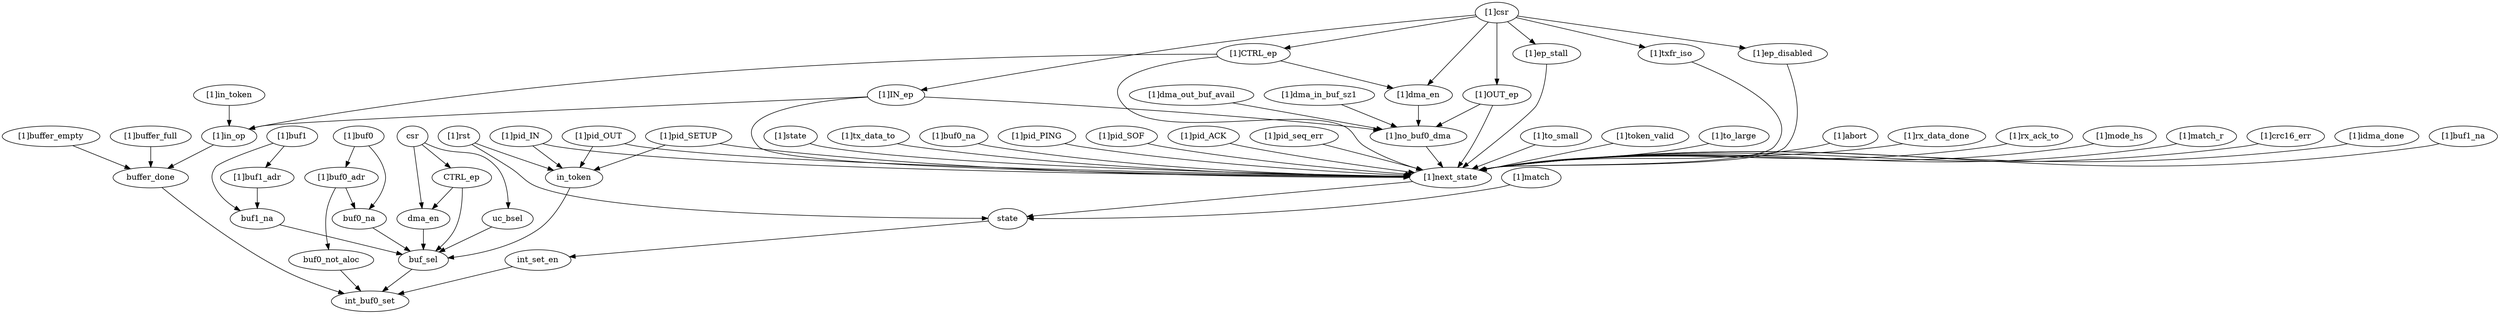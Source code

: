 strict digraph "" {
	"[1]in_token"	 [complexity=13,
		importance=0.0319822783717,
		rank=0.00246017525936];
	"[1]in_op"	 [complexity=9,
		importance=0.0260241080366,
		rank=0.00289156755962];
	"[1]in_token" -> "[1]in_op";
	dma_en	 [complexity=12,
		importance=0.0230162577378,
		rank=0.00191802147815];
	buf_sel	 [complexity=5,
		importance=0.0181658538231,
		rank=0.00363317076462];
	dma_en -> buf_sel;
	int_buf0_set	 [complexity=0,
		importance=0.0101216601671,
		rank=0.0];
	buf_sel -> int_buf0_set;
	"[1]rst"	 [complexity=13,
		importance=0.0771297370307,
		rank=0.00593305669467];
	in_token	 [complexity=12,
		importance=0.0241240241582,
		rank=0.00201033534652];
	"[1]rst" -> in_token;
	state	 [complexity=6,
		importance=0.0933148951488,
		rank=0.0155524825248];
	"[1]rst" -> state;
	"[1]dma_in_buf_sz1"	 [complexity=23,
		importance=0.577626585566,
		rank=0.0251141993724];
	"[1]no_buf0_dma"	 [complexity=17,
		importance=0.57286892101,
		rank=0.0336981718241];
	"[1]dma_in_buf_sz1" -> "[1]no_buf0_dma";
	"[1]to_small"	 [complexity=10,
		importance=0.570012129824,
		rank=0.0570012129824];
	"[1]next_state"	 [complexity=8,
		importance=0.140576810505,
		rank=0.0175721013131];
	"[1]to_small" -> "[1]next_state";
	int_set_en	 [complexity=5,
		importance=0.0158442947585,
		rank=0.0031688589517];
	int_set_en -> int_buf0_set;
	"[1]pid_IN"	 [complexity=13,
		importance=0.0530057128725,
		rank=0.00407736252865];
	"[1]pid_IN" -> in_token;
	"[1]pid_IN" -> "[1]next_state";
	"[1]dma_en"	 [complexity=23,
		importance=0.577719324925,
		rank=0.0251182315185];
	"[1]dma_en" -> "[1]no_buf0_dma";
	"[1]ep_disabled"	 [complexity=11,
		importance=0.707664159341,
		rank=0.0643331053946];
	"[1]ep_disabled" -> "[1]next_state";
	"[1]token_valid"	 [complexity=10,
		importance=0.145334475061,
		rank=0.0145334475061];
	"[1]token_valid" -> "[1]next_state";
	"[1]csr"	 [complexity=25,
		importance=0.582406692381,
		rank=0.0232962676953];
	"[1]csr" -> "[1]dma_en";
	"[1]csr" -> "[1]ep_disabled";
	"[1]CTRL_ep"	 [complexity=26,
		importance=0.58249943174,
		rank=0.0224038242977];
	"[1]csr" -> "[1]CTRL_ep";
	"[1]OUT_ep"	 [complexity=23,
		importance=0.577649027825,
		rank=0.0251151751228];
	"[1]csr" -> "[1]OUT_ep";
	"[1]ep_stall"	 [complexity=9,
		importance=0.707664159341,
		rank=0.0786293510379];
	"[1]csr" -> "[1]ep_stall";
	"[1]IN_ep"	 [complexity=23,
		importance=0.577649027825,
		rank=0.0251151751228];
	"[1]csr" -> "[1]IN_ep";
	"[1]txfr_iso"	 [complexity=10,
		importance=0.567087348836,
		rank=0.0567087348836];
	"[1]csr" -> "[1]txfr_iso";
	"[1]buffer_full"	 [complexity=9,
		importance=0.0259813413541,
		rank=0.00288681570601];
	buffer_done	 [complexity=5,
		importance=0.0194077977303,
		rank=0.00388155954606];
	"[1]buffer_full" -> buffer_done;
	"[1]to_large"	 [complexity=10,
		importance=0.570012129824,
		rank=0.0570012129824];
	"[1]to_large" -> "[1]next_state";
	"[1]buf1"	 [complexity=18,
		importance=0.0349498956799,
		rank=0.00194166087111];
	buf1_na	 [complexity=12,
		importance=0.0246416067327,
		rank=0.00205346722773];
	"[1]buf1" -> buf1_na;
	"[1]buf1_adr"	 [complexity=15,
		importance=0.0301922311239,
		rank=0.00201281540826];
	"[1]buf1" -> "[1]buf1_adr";
	in_token -> buf_sel;
	"[1]CTRL_ep" -> "[1]dma_en";
	"[1]CTRL_ep" -> "[1]in_op";
	"[1]CTRL_ep" -> "[1]next_state";
	"[1]abort"	 [complexity=13,
		importance=1.41596802092,
		rank=0.108920616994];
	"[1]abort" -> "[1]next_state";
	buf1_na -> buf_sel;
	"[1]pid_OUT"	 [complexity=14,
		importance=0.0288816887142,
		rank=0.0020629777653];
	"[1]pid_OUT" -> in_token;
	"[1]pid_OUT" -> "[1]next_state";
	"[1]OUT_ep" -> "[1]next_state";
	"[1]OUT_ep" -> "[1]no_buf0_dma";
	"[1]ep_stall" -> "[1]next_state";
	buf0_not_aloc	 [complexity=5,
		importance=0.0154344018342,
		rank=0.00308688036683];
	buf0_not_aloc -> int_buf0_set;
	state -> int_set_en;
	"[1]buffer_empty"	 [complexity=9,
		importance=0.0257640594109,
		rank=0.00286267326788];
	"[1]buffer_empty" -> buffer_done;
	"[1]match"	 [complexity=7,
		importance=0.191387454854,
		rank=0.0273410649791];
	"[1]match" -> state;
	"[1]rx_data_done"	 [complexity=9,
		importance=0.285911285566,
		rank=0.0317679206185];
	"[1]rx_data_done" -> "[1]next_state";
	"[1]buf0"	 [complexity=10,
		importance=0.0257426907813,
		rank=0.00257426907813];
	"[1]buf0_adr"	 [complexity=7,
		importance=0.0209850262253,
		rank=0.00299786088933];
	"[1]buf0" -> "[1]buf0_adr";
	buf0_na	 [complexity=12,
		importance=0.0242715553253,
		rank=0.00202262961044];
	"[1]buf0" -> buf0_na;
	"[1]IN_ep" -> "[1]in_op";
	"[1]IN_ep" -> "[1]next_state";
	"[1]IN_ep" -> "[1]no_buf0_dma";
	"[1]in_op" -> buffer_done;
	csr	 [complexity=17,
		importance=0.0325540291093,
		rank=0.00191494288878];
	csr -> dma_en;
	CTRL_ep	 [complexity=15,
		importance=0.0277963645533,
		rank=0.00185309097022];
	csr -> CTRL_ep;
	uc_bsel	 [complexity=12,
		importance=0.0229459606386,
		rank=0.00191216338655];
	csr -> uc_bsel;
	"[1]buf1_adr" -> buf1_na;
	CTRL_ep -> dma_en;
	CTRL_ep -> buf_sel;
	"[1]rx_ack_to"	 [complexity=9,
		importance=0.291732394135,
		rank=0.0324147104595];
	"[1]rx_ack_to" -> "[1]next_state";
	"[1]pid_SETUP"	 [complexity=14,
		importance=0.0288816887142,
		rank=0.0020629777653];
	"[1]pid_SETUP" -> in_token;
	"[1]pid_SETUP" -> "[1]next_state";
	"[1]mode_hs"	 [complexity=10,
		importance=0.426488096071,
		rank=0.0426488096071];
	"[1]mode_hs" -> "[1]next_state";
	"[1]buf0_adr" -> buf0_not_aloc;
	"[1]buf0_adr" -> buf0_na;
	"[1]next_state" -> state;
	"[1]txfr_iso" -> "[1]next_state";
	"[1]match_r"	 [complexity=11,
		importance=0.708117492983,
		rank=0.0643743175439];
	"[1]match_r" -> "[1]next_state";
	"[1]crc16_err"	 [complexity=11,
		importance=0.426488096071,
		rank=0.0387716450974];
	"[1]crc16_err" -> "[1]next_state";
	"[1]idma_done"	 [complexity=9,
		importance=0.285911285566,
		rank=0.0317679206185];
	"[1]idma_done" -> "[1]next_state";
	"[1]buf1_na"	 [complexity=17,
		importance=1.13109023695,
		rank=0.0665347198206];
	"[1]buf1_na" -> "[1]next_state";
	"[1]state"	 [complexity=11,
		importance=3.82551159975,
		rank=0.347773781796];
	"[1]state" -> "[1]next_state";
	"[1]dma_out_buf_avail"	 [complexity=23,
		importance=0.577626585566,
		rank=0.0251141993724];
	"[1]dma_out_buf_avail" -> "[1]no_buf0_dma";
	"[1]tx_data_to"	 [complexity=11,
		importance=0.431734123684,
		rank=0.0392485566986];
	"[1]tx_data_to" -> "[1]next_state";
	"[1]buf0_na"	 [complexity=17,
		importance=1.13072018554,
		rank=0.0665129520908];
	"[1]buf0_na" -> "[1]next_state";
	"[1]pid_PING"	 [complexity=10,
		importance=0.426488096071,
		rank=0.0426488096071];
	"[1]pid_PING" -> "[1]next_state";
	buffer_done -> int_buf0_set;
	"[1]pid_SOF"	 [complexity=11,
		importance=0.707641717081,
		rank=0.0643310651892];
	"[1]pid_SOF" -> "[1]next_state";
	"[1]pid_ACK"	 [complexity=10,
		importance=0.145334475061,
		rank=0.0145334475061];
	"[1]pid_ACK" -> "[1]next_state";
	"[1]pid_seq_err"	 [complexity=9,
		importance=0.43217362605,
		rank=0.0480192917834];
	"[1]pid_seq_err" -> "[1]next_state";
	buf0_na -> buf_sel;
	"[1]no_buf0_dma" -> "[1]next_state";
	uc_bsel -> buf_sel;
}
